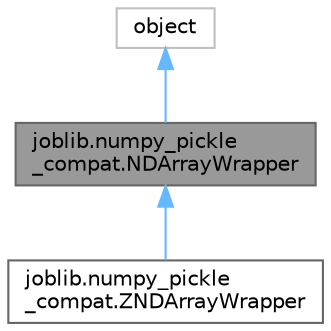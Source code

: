 digraph "joblib.numpy_pickle_compat.NDArrayWrapper"
{
 // LATEX_PDF_SIZE
  bgcolor="transparent";
  edge [fontname=Helvetica,fontsize=10,labelfontname=Helvetica,labelfontsize=10];
  node [fontname=Helvetica,fontsize=10,shape=box,height=0.2,width=0.4];
  Node1 [id="Node000001",label="joblib.numpy_pickle\l_compat.NDArrayWrapper",height=0.2,width=0.4,color="gray40", fillcolor="grey60", style="filled", fontcolor="black",tooltip="Utility objects for persistence."];
  Node2 -> Node1 [id="edge1_Node000001_Node000002",dir="back",color="steelblue1",style="solid",tooltip=" "];
  Node2 [id="Node000002",label="object",height=0.2,width=0.4,color="grey75", fillcolor="white", style="filled",tooltip=" "];
  Node1 -> Node3 [id="edge2_Node000001_Node000003",dir="back",color="steelblue1",style="solid",tooltip=" "];
  Node3 [id="Node000003",label="joblib.numpy_pickle\l_compat.ZNDArrayWrapper",height=0.2,width=0.4,color="gray40", fillcolor="white", style="filled",URL="$d9/dc0/classjoblib_1_1numpy__pickle__compat_1_1ZNDArrayWrapper.html",tooltip=" "];
}
